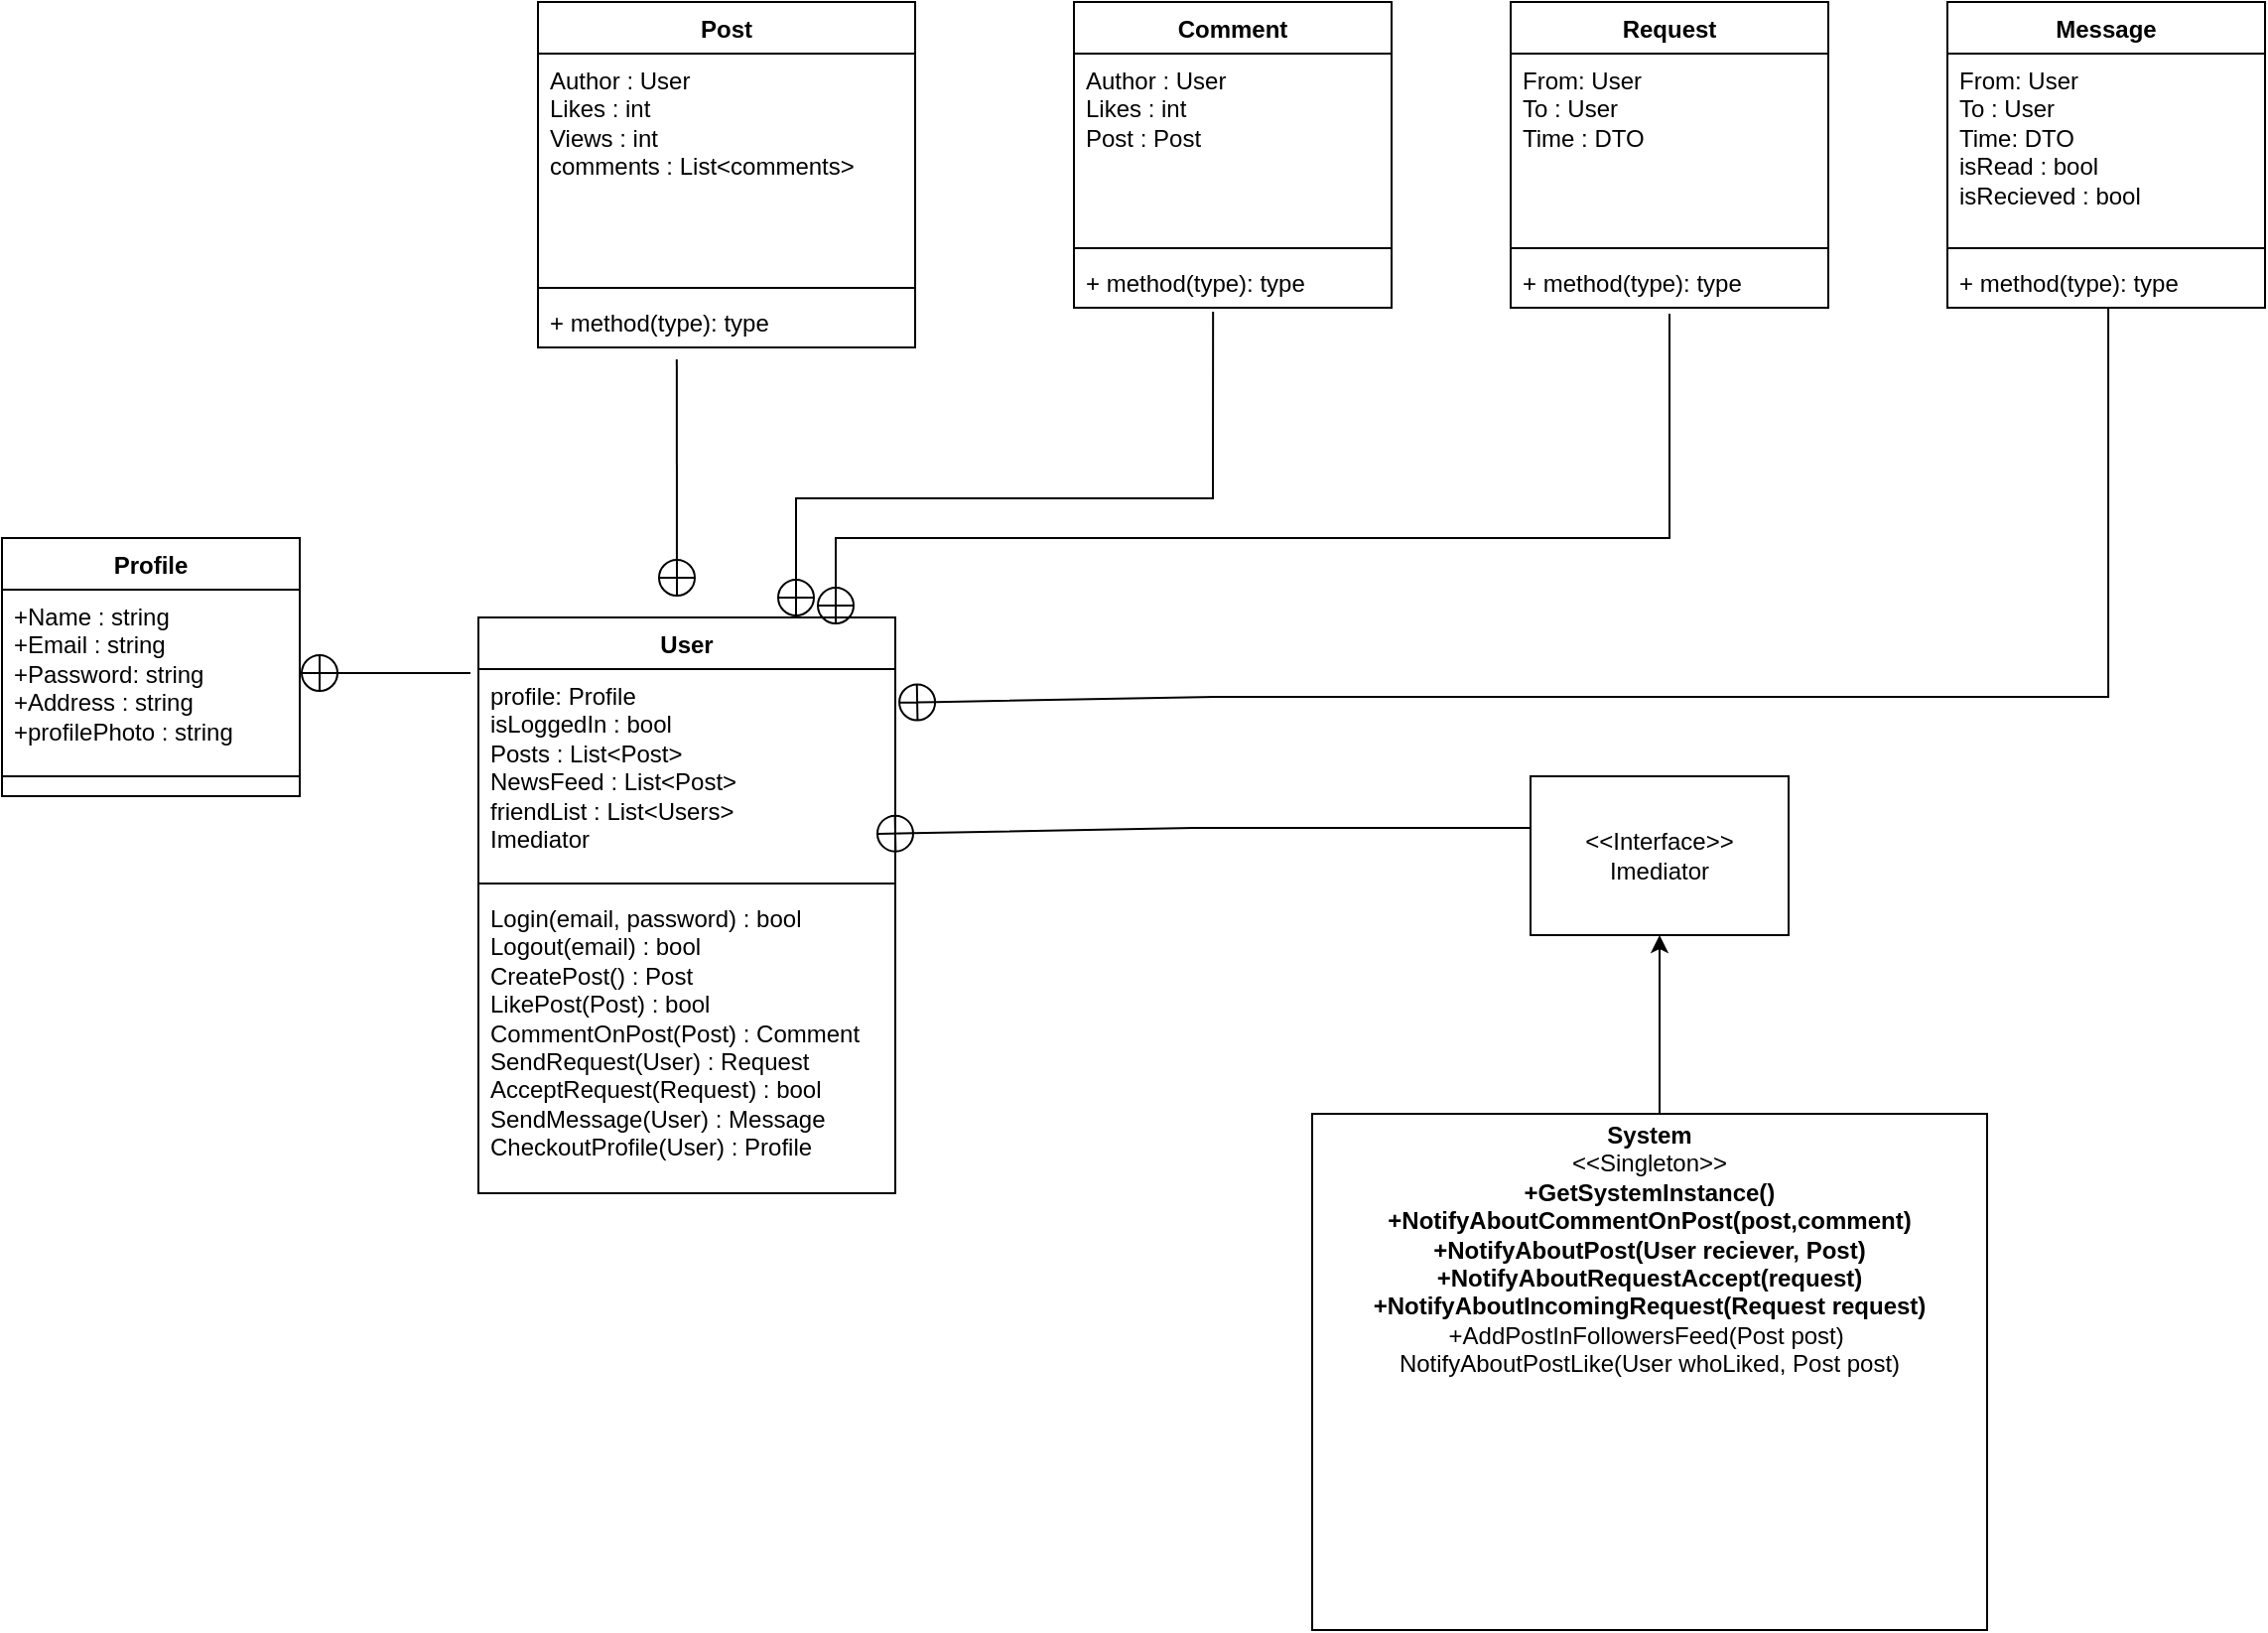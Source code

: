 <mxfile version="24.7.8">
  <diagram id="C5RBs43oDa-KdzZeNtuy" name="Page-1">
    <mxGraphModel dx="1674" dy="1236" grid="1" gridSize="10" guides="1" tooltips="1" connect="1" arrows="1" fold="1" page="0" pageScale="1" pageWidth="827" pageHeight="1169" math="0" shadow="0">
      <root>
        <mxCell id="WIyWlLk6GJQsqaUBKTNV-0" />
        <mxCell id="WIyWlLk6GJQsqaUBKTNV-1" parent="WIyWlLk6GJQsqaUBKTNV-0" />
        <mxCell id="DCmHHIJIUm0J4RA_5t2B-1" value="Profile" style="swimlane;fontStyle=1;align=center;verticalAlign=top;childLayout=stackLayout;horizontal=1;startSize=26;horizontalStack=0;resizeParent=1;resizeParentMax=0;resizeLast=0;collapsible=1;marginBottom=0;whiteSpace=wrap;html=1;" parent="WIyWlLk6GJQsqaUBKTNV-1" vertex="1">
          <mxGeometry x="40" y="40" width="150" height="130" as="geometry" />
        </mxCell>
        <mxCell id="DCmHHIJIUm0J4RA_5t2B-2" value="&lt;div&gt;+Name : string&lt;br&gt;+Email : string&lt;br&gt;+Password: string&lt;br&gt;+Address : string&lt;br&gt;+profilePhoto : string&lt;/div&gt;" style="text;strokeColor=none;fillColor=none;align=left;verticalAlign=top;spacingLeft=4;spacingRight=4;overflow=hidden;rotatable=0;points=[[0,0.5],[1,0.5]];portConstraint=eastwest;whiteSpace=wrap;html=1;" parent="DCmHHIJIUm0J4RA_5t2B-1" vertex="1">
          <mxGeometry y="26" width="150" height="84" as="geometry" />
        </mxCell>
        <mxCell id="DCmHHIJIUm0J4RA_5t2B-3" value="" style="line;strokeWidth=1;fillColor=none;align=left;verticalAlign=middle;spacingTop=-1;spacingLeft=3;spacingRight=3;rotatable=0;labelPosition=right;points=[];portConstraint=eastwest;strokeColor=inherit;" parent="DCmHHIJIUm0J4RA_5t2B-1" vertex="1">
          <mxGeometry y="110" width="150" height="20" as="geometry" />
        </mxCell>
        <mxCell id="DCmHHIJIUm0J4RA_5t2B-8" value="User" style="swimlane;fontStyle=1;align=center;verticalAlign=top;childLayout=stackLayout;horizontal=1;startSize=26;horizontalStack=0;resizeParent=1;resizeParentMax=0;resizeLast=0;collapsible=1;marginBottom=0;whiteSpace=wrap;html=1;" parent="WIyWlLk6GJQsqaUBKTNV-1" vertex="1">
          <mxGeometry x="280" y="80" width="210" height="290" as="geometry" />
        </mxCell>
        <mxCell id="DCmHHIJIUm0J4RA_5t2B-9" value="profile: Profile&lt;br&gt;isLoggedIn : bool&lt;br&gt;Posts : List&amp;lt;Post&amp;gt;&lt;br&gt;NewsFeed : List&amp;lt;Post&amp;gt;&lt;br&gt;friendList : List&amp;lt;Users&amp;gt;&lt;br&gt;Imediator" style="text;strokeColor=none;fillColor=none;align=left;verticalAlign=top;spacingLeft=4;spacingRight=4;overflow=hidden;rotatable=0;points=[[0,0.5],[1,0.5]];portConstraint=eastwest;whiteSpace=wrap;html=1;" parent="DCmHHIJIUm0J4RA_5t2B-8" vertex="1">
          <mxGeometry y="26" width="210" height="104" as="geometry" />
        </mxCell>
        <mxCell id="DCmHHIJIUm0J4RA_5t2B-10" value="" style="line;strokeWidth=1;fillColor=none;align=left;verticalAlign=middle;spacingTop=-1;spacingLeft=3;spacingRight=3;rotatable=0;labelPosition=right;points=[];portConstraint=eastwest;strokeColor=inherit;" parent="DCmHHIJIUm0J4RA_5t2B-8" vertex="1">
          <mxGeometry y="130" width="210" height="8" as="geometry" />
        </mxCell>
        <mxCell id="DCmHHIJIUm0J4RA_5t2B-11" value="Login(email, password) : bool&lt;br&gt;Logout(email) : bool&lt;br&gt;CreatePost() : Post&lt;br&gt;LikePost(Post) : bool&lt;br&gt;CommentOnPost(Post) : Comment&lt;br&gt;SendRequest(User) : Request&lt;br&gt;AcceptRequest(Request) : bool&lt;br&gt;SendMessage(User) : Message&lt;br&gt;CheckoutProfile(User) : Profile" style="text;strokeColor=none;fillColor=none;align=left;verticalAlign=top;spacingLeft=4;spacingRight=4;overflow=hidden;rotatable=0;points=[[0,0.5],[1,0.5]];portConstraint=eastwest;whiteSpace=wrap;html=1;" parent="DCmHHIJIUm0J4RA_5t2B-8" vertex="1">
          <mxGeometry y="138" width="210" height="152" as="geometry" />
        </mxCell>
        <mxCell id="DCmHHIJIUm0J4RA_5t2B-12" value="" style="endArrow=circlePlus;startArrow=none;endFill=0;startFill=0;endSize=8;html=1;labelBackgroundColor=none;rounded=0;entryX=1;entryY=0.5;entryDx=0;entryDy=0;" parent="WIyWlLk6GJQsqaUBKTNV-1" target="DCmHHIJIUm0J4RA_5t2B-2" edge="1">
          <mxGeometry width="160" relative="1" as="geometry">
            <mxPoint x="276" y="108" as="sourcePoint" />
            <mxPoint x="600" y="330" as="targetPoint" />
          </mxGeometry>
        </mxCell>
        <mxCell id="DCmHHIJIUm0J4RA_5t2B-13" value="Comment" style="swimlane;fontStyle=1;align=center;verticalAlign=top;childLayout=stackLayout;horizontal=1;startSize=26;horizontalStack=0;resizeParent=1;resizeParentMax=0;resizeLast=0;collapsible=1;marginBottom=0;whiteSpace=wrap;html=1;" parent="WIyWlLk6GJQsqaUBKTNV-1" vertex="1">
          <mxGeometry x="580" y="-230" width="160" height="154" as="geometry" />
        </mxCell>
        <mxCell id="DCmHHIJIUm0J4RA_5t2B-14" value="Author : User&lt;br&gt;Likes : int&lt;br&gt;Post : Post" style="text;strokeColor=none;fillColor=none;align=left;verticalAlign=top;spacingLeft=4;spacingRight=4;overflow=hidden;rotatable=0;points=[[0,0.5],[1,0.5]];portConstraint=eastwest;whiteSpace=wrap;html=1;" parent="DCmHHIJIUm0J4RA_5t2B-13" vertex="1">
          <mxGeometry y="26" width="160" height="94" as="geometry" />
        </mxCell>
        <mxCell id="DCmHHIJIUm0J4RA_5t2B-15" value="" style="line;strokeWidth=1;fillColor=none;align=left;verticalAlign=middle;spacingTop=-1;spacingLeft=3;spacingRight=3;rotatable=0;labelPosition=right;points=[];portConstraint=eastwest;strokeColor=inherit;" parent="DCmHHIJIUm0J4RA_5t2B-13" vertex="1">
          <mxGeometry y="120" width="160" height="8" as="geometry" />
        </mxCell>
        <mxCell id="DCmHHIJIUm0J4RA_5t2B-16" value="+ method(type): type" style="text;strokeColor=none;fillColor=none;align=left;verticalAlign=top;spacingLeft=4;spacingRight=4;overflow=hidden;rotatable=0;points=[[0,0.5],[1,0.5]];portConstraint=eastwest;whiteSpace=wrap;html=1;" parent="DCmHHIJIUm0J4RA_5t2B-13" vertex="1">
          <mxGeometry y="128" width="160" height="26" as="geometry" />
        </mxCell>
        <mxCell id="DCmHHIJIUm0J4RA_5t2B-17" value="Request" style="swimlane;fontStyle=1;align=center;verticalAlign=top;childLayout=stackLayout;horizontal=1;startSize=26;horizontalStack=0;resizeParent=1;resizeParentMax=0;resizeLast=0;collapsible=1;marginBottom=0;whiteSpace=wrap;html=1;" parent="WIyWlLk6GJQsqaUBKTNV-1" vertex="1">
          <mxGeometry x="800" y="-230" width="160" height="154" as="geometry" />
        </mxCell>
        <mxCell id="DCmHHIJIUm0J4RA_5t2B-18" value="From: User&lt;br&gt;To : User&lt;br&gt;Time : DTO&lt;div&gt;&lt;br/&gt;&lt;/div&gt;" style="text;strokeColor=none;fillColor=none;align=left;verticalAlign=top;spacingLeft=4;spacingRight=4;overflow=hidden;rotatable=0;points=[[0,0.5],[1,0.5]];portConstraint=eastwest;whiteSpace=wrap;html=1;" parent="DCmHHIJIUm0J4RA_5t2B-17" vertex="1">
          <mxGeometry y="26" width="160" height="94" as="geometry" />
        </mxCell>
        <mxCell id="DCmHHIJIUm0J4RA_5t2B-19" value="" style="line;strokeWidth=1;fillColor=none;align=left;verticalAlign=middle;spacingTop=-1;spacingLeft=3;spacingRight=3;rotatable=0;labelPosition=right;points=[];portConstraint=eastwest;strokeColor=inherit;" parent="DCmHHIJIUm0J4RA_5t2B-17" vertex="1">
          <mxGeometry y="120" width="160" height="8" as="geometry" />
        </mxCell>
        <mxCell id="DCmHHIJIUm0J4RA_5t2B-20" value="+ method(type): type" style="text;strokeColor=none;fillColor=none;align=left;verticalAlign=top;spacingLeft=4;spacingRight=4;overflow=hidden;rotatable=0;points=[[0,0.5],[1,0.5]];portConstraint=eastwest;whiteSpace=wrap;html=1;" parent="DCmHHIJIUm0J4RA_5t2B-17" vertex="1">
          <mxGeometry y="128" width="160" height="26" as="geometry" />
        </mxCell>
        <mxCell id="DCmHHIJIUm0J4RA_5t2B-21" value="Post" style="swimlane;fontStyle=1;align=center;verticalAlign=top;childLayout=stackLayout;horizontal=1;startSize=26;horizontalStack=0;resizeParent=1;resizeParentMax=0;resizeLast=0;collapsible=1;marginBottom=0;whiteSpace=wrap;html=1;" parent="WIyWlLk6GJQsqaUBKTNV-1" vertex="1">
          <mxGeometry x="310" y="-230" width="190" height="174" as="geometry" />
        </mxCell>
        <mxCell id="DCmHHIJIUm0J4RA_5t2B-22" value="Author : User&lt;div&gt;Likes : int&lt;br&gt;Views : int&lt;br&gt;comments : List&amp;lt;comments&amp;gt;&lt;/div&gt;" style="text;strokeColor=none;fillColor=none;align=left;verticalAlign=top;spacingLeft=4;spacingRight=4;overflow=hidden;rotatable=0;points=[[0,0.5],[1,0.5]];portConstraint=eastwest;whiteSpace=wrap;html=1;" parent="DCmHHIJIUm0J4RA_5t2B-21" vertex="1">
          <mxGeometry y="26" width="190" height="114" as="geometry" />
        </mxCell>
        <mxCell id="DCmHHIJIUm0J4RA_5t2B-23" value="" style="line;strokeWidth=1;fillColor=none;align=left;verticalAlign=middle;spacingTop=-1;spacingLeft=3;spacingRight=3;rotatable=0;labelPosition=right;points=[];portConstraint=eastwest;strokeColor=inherit;" parent="DCmHHIJIUm0J4RA_5t2B-21" vertex="1">
          <mxGeometry y="140" width="190" height="8" as="geometry" />
        </mxCell>
        <mxCell id="DCmHHIJIUm0J4RA_5t2B-24" value="+ method(type): type" style="text;strokeColor=none;fillColor=none;align=left;verticalAlign=top;spacingLeft=4;spacingRight=4;overflow=hidden;rotatable=0;points=[[0,0.5],[1,0.5]];portConstraint=eastwest;whiteSpace=wrap;html=1;" parent="DCmHHIJIUm0J4RA_5t2B-21" vertex="1">
          <mxGeometry y="148" width="190" height="26" as="geometry" />
        </mxCell>
        <mxCell id="DCmHHIJIUm0J4RA_5t2B-25" value="Message" style="swimlane;fontStyle=1;align=center;verticalAlign=top;childLayout=stackLayout;horizontal=1;startSize=26;horizontalStack=0;resizeParent=1;resizeParentMax=0;resizeLast=0;collapsible=1;marginBottom=0;whiteSpace=wrap;html=1;" parent="WIyWlLk6GJQsqaUBKTNV-1" vertex="1">
          <mxGeometry x="1020" y="-230" width="160" height="154" as="geometry" />
        </mxCell>
        <mxCell id="DCmHHIJIUm0J4RA_5t2B-26" value="From: User&lt;br&gt;To : User&lt;br&gt;Time: DTO&lt;br&gt;isRead : bool&lt;br&gt;isRecieved : bool" style="text;strokeColor=none;fillColor=none;align=left;verticalAlign=top;spacingLeft=4;spacingRight=4;overflow=hidden;rotatable=0;points=[[0,0.5],[1,0.5]];portConstraint=eastwest;whiteSpace=wrap;html=1;" parent="DCmHHIJIUm0J4RA_5t2B-25" vertex="1">
          <mxGeometry y="26" width="160" height="94" as="geometry" />
        </mxCell>
        <mxCell id="DCmHHIJIUm0J4RA_5t2B-27" value="" style="line;strokeWidth=1;fillColor=none;align=left;verticalAlign=middle;spacingTop=-1;spacingLeft=3;spacingRight=3;rotatable=0;labelPosition=right;points=[];portConstraint=eastwest;strokeColor=inherit;" parent="DCmHHIJIUm0J4RA_5t2B-25" vertex="1">
          <mxGeometry y="120" width="160" height="8" as="geometry" />
        </mxCell>
        <mxCell id="DCmHHIJIUm0J4RA_5t2B-28" value="+ method(type): type" style="text;strokeColor=none;fillColor=none;align=left;verticalAlign=top;spacingLeft=4;spacingRight=4;overflow=hidden;rotatable=0;points=[[0,0.5],[1,0.5]];portConstraint=eastwest;whiteSpace=wrap;html=1;" parent="DCmHHIJIUm0J4RA_5t2B-25" vertex="1">
          <mxGeometry y="128" width="160" height="26" as="geometry" />
        </mxCell>
        <mxCell id="DCmHHIJIUm0J4RA_5t2B-30" value="" style="endArrow=circlePlus;startArrow=none;endFill=0;startFill=0;endSize=8;html=1;labelBackgroundColor=none;rounded=0;exitX=0.368;exitY=1.231;exitDx=0;exitDy=0;exitPerimeter=0;" parent="WIyWlLk6GJQsqaUBKTNV-1" source="DCmHHIJIUm0J4RA_5t2B-24" edge="1">
          <mxGeometry width="160" relative="1" as="geometry">
            <mxPoint x="440" y="90" as="sourcePoint" />
            <mxPoint x="380" y="70" as="targetPoint" />
          </mxGeometry>
        </mxCell>
        <mxCell id="DCmHHIJIUm0J4RA_5t2B-31" value="" style="endArrow=circlePlus;startArrow=none;endFill=0;startFill=0;endSize=8;html=1;labelBackgroundColor=none;rounded=0;exitX=0.438;exitY=1.077;exitDx=0;exitDy=0;exitPerimeter=0;" parent="WIyWlLk6GJQsqaUBKTNV-1" source="DCmHHIJIUm0J4RA_5t2B-16" edge="1">
          <mxGeometry width="160" relative="1" as="geometry">
            <mxPoint x="650" y="-50" as="sourcePoint" />
            <mxPoint x="440" y="80" as="targetPoint" />
            <Array as="points">
              <mxPoint x="650" y="20" />
              <mxPoint x="440" y="20" />
            </Array>
          </mxGeometry>
        </mxCell>
        <mxCell id="DCmHHIJIUm0J4RA_5t2B-32" value="" style="endArrow=circlePlus;startArrow=none;endFill=0;startFill=0;endSize=8;html=1;labelBackgroundColor=none;rounded=0;exitX=0.5;exitY=1.115;exitDx=0;exitDy=0;exitPerimeter=0;" parent="WIyWlLk6GJQsqaUBKTNV-1" source="DCmHHIJIUm0J4RA_5t2B-20" edge="1">
          <mxGeometry width="160" relative="1" as="geometry">
            <mxPoint x="670" y="-70" as="sourcePoint" />
            <mxPoint x="460" y="84" as="targetPoint" />
            <Array as="points">
              <mxPoint x="880" y="40" />
              <mxPoint x="460" y="40" />
            </Array>
          </mxGeometry>
        </mxCell>
        <mxCell id="DCmHHIJIUm0J4RA_5t2B-33" value="" style="endArrow=circlePlus;startArrow=none;endFill=0;startFill=0;endSize=8;html=1;labelBackgroundColor=none;rounded=0;exitX=0.5;exitY=1.115;exitDx=0;exitDy=0;exitPerimeter=0;entryX=1.005;entryY=0.163;entryDx=0;entryDy=0;entryPerimeter=0;" parent="WIyWlLk6GJQsqaUBKTNV-1" target="DCmHHIJIUm0J4RA_5t2B-9" edge="1">
          <mxGeometry width="160" relative="1" as="geometry">
            <mxPoint x="1101.05" y="-76" as="sourcePoint" />
            <mxPoint x="490.0" y="117.024" as="targetPoint" />
            <Array as="points">
              <mxPoint x="1101.05" y="120" />
              <mxPoint x="681.05" y="120" />
              <mxPoint x="651.05" y="120" />
            </Array>
          </mxGeometry>
        </mxCell>
        <mxCell id="PWuJW1ykGvNtq9JV6YGY-3" value="&amp;lt;&amp;lt;Interface&amp;gt;&amp;gt;&lt;br&gt;Imediator" style="html=1;whiteSpace=wrap;" vertex="1" parent="WIyWlLk6GJQsqaUBKTNV-1">
          <mxGeometry x="810" y="160" width="130" height="80" as="geometry" />
        </mxCell>
        <mxCell id="PWuJW1ykGvNtq9JV6YGY-10" value="" style="edgeStyle=orthogonalEdgeStyle;rounded=0;orthogonalLoop=1;jettySize=auto;html=1;" edge="1" parent="WIyWlLk6GJQsqaUBKTNV-1" source="PWuJW1ykGvNtq9JV6YGY-9" target="PWuJW1ykGvNtq9JV6YGY-3">
          <mxGeometry relative="1" as="geometry">
            <Array as="points">
              <mxPoint x="875" y="300" />
              <mxPoint x="875" y="300" />
            </Array>
          </mxGeometry>
        </mxCell>
        <mxCell id="PWuJW1ykGvNtq9JV6YGY-9" value="&lt;p style=&quot;margin:0px;margin-top:4px;text-align:center;&quot;&gt;&lt;b&gt;System&lt;/b&gt;&lt;br&gt;&amp;lt;&amp;lt;Singleton&amp;gt;&amp;gt;&lt;br&gt;&lt;b&gt;+GetSystemInstance()&lt;/b&gt;&lt;br&gt;&lt;b&gt;+NotifyAboutCommentOnPost(post,comment)&lt;/b&gt;&lt;br&gt;&lt;b&gt;+NotifyAboutPost(User reciever, Post)&lt;/b&gt;&lt;br&gt;&lt;b&gt;+NotifyAboutRequestAccept(request)&lt;/b&gt;&lt;br&gt;&lt;b&gt;+NotifyAboutIncomingRequest(Request request)&lt;/b&gt;&lt;br&gt;+AddPostInFollowersFeed(Post post)&amp;nbsp;&lt;br&gt;NotifyAboutPostLike(User whoLiked, Post post)&lt;br&gt;&lt;br&gt;&lt;br&gt;&lt;/p&gt;" style="verticalAlign=top;align=left;overflow=fill;html=1;whiteSpace=wrap;" vertex="1" parent="WIyWlLk6GJQsqaUBKTNV-1">
          <mxGeometry x="700" y="330" width="340" height="260" as="geometry" />
        </mxCell>
        <mxCell id="PWuJW1ykGvNtq9JV6YGY-11" value="" style="endArrow=circlePlus;startArrow=none;endFill=0;startFill=0;endSize=8;html=1;labelBackgroundColor=none;rounded=0;entryX=1.005;entryY=0.163;entryDx=0;entryDy=0;entryPerimeter=0;exitX=0;exitY=0.325;exitDx=0;exitDy=0;exitPerimeter=0;" edge="1" parent="WIyWlLk6GJQsqaUBKTNV-1" source="PWuJW1ykGvNtq9JV6YGY-3">
          <mxGeometry width="160" relative="1" as="geometry">
            <mxPoint x="810" y="180" as="sourcePoint" />
            <mxPoint x="480" y="189" as="targetPoint" />
            <Array as="points">
              <mxPoint x="670.05" y="186" />
              <mxPoint x="640.05" y="186" />
            </Array>
          </mxGeometry>
        </mxCell>
      </root>
    </mxGraphModel>
  </diagram>
</mxfile>
